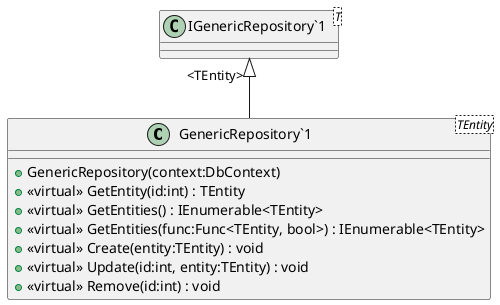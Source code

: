 @startuml
class "GenericRepository`1"<TEntity> {
    + GenericRepository(context:DbContext)
    + <<virtual>> GetEntity(id:int) : TEntity
    + <<virtual>> GetEntities() : IEnumerable<TEntity>
    + <<virtual>> GetEntities(func:Func<TEntity, bool>) : IEnumerable<TEntity>
    + <<virtual>> Create(entity:TEntity) : void
    + <<virtual>> Update(id:int, entity:TEntity) : void
    + <<virtual>> Remove(id:int) : void
}
class "IGenericRepository`1"<T> {
}
"IGenericRepository`1" "<TEntity>" <|-- "GenericRepository`1"
@enduml
